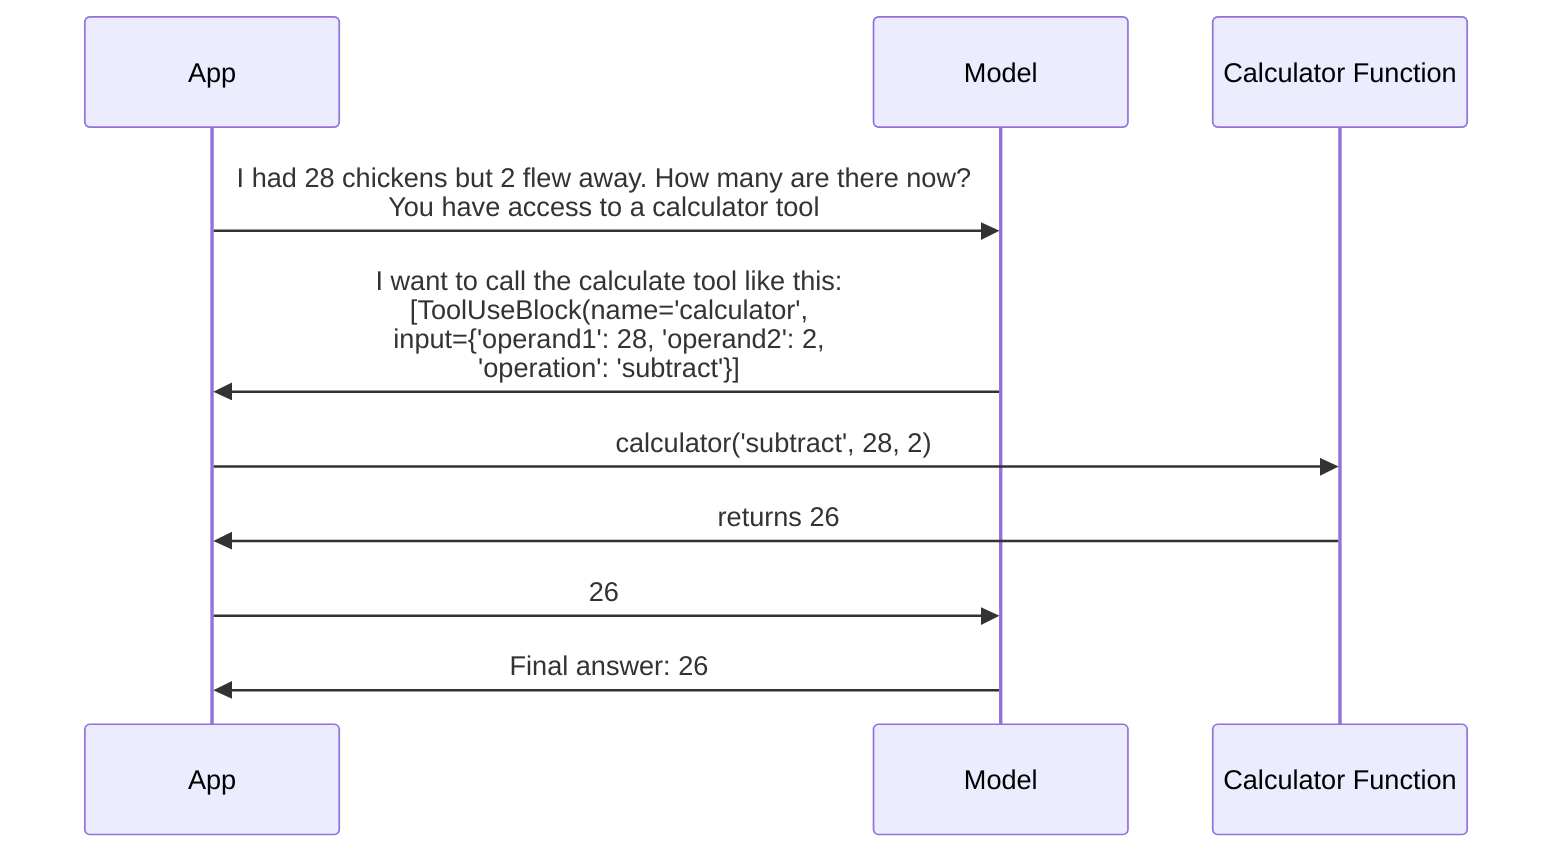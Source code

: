 sequenceDiagram
    App->>Model: I had 28 chickens but 2 flew away. How many are there now?<br>You have access to a calculator tool
    Model->>App: I want to call the calculate tool like this:<br>[ToolUseBlock(name='calculator',<br>input={'operand1': 28, 'operand2': 2,<br>'operation': 'subtract'}]
    App->>Calculator Function: calculator('subtract', 28, 2)
    Calculator Function->>App: returns 26
    App->>Model: 26
    Model->>App: Final answer: 26